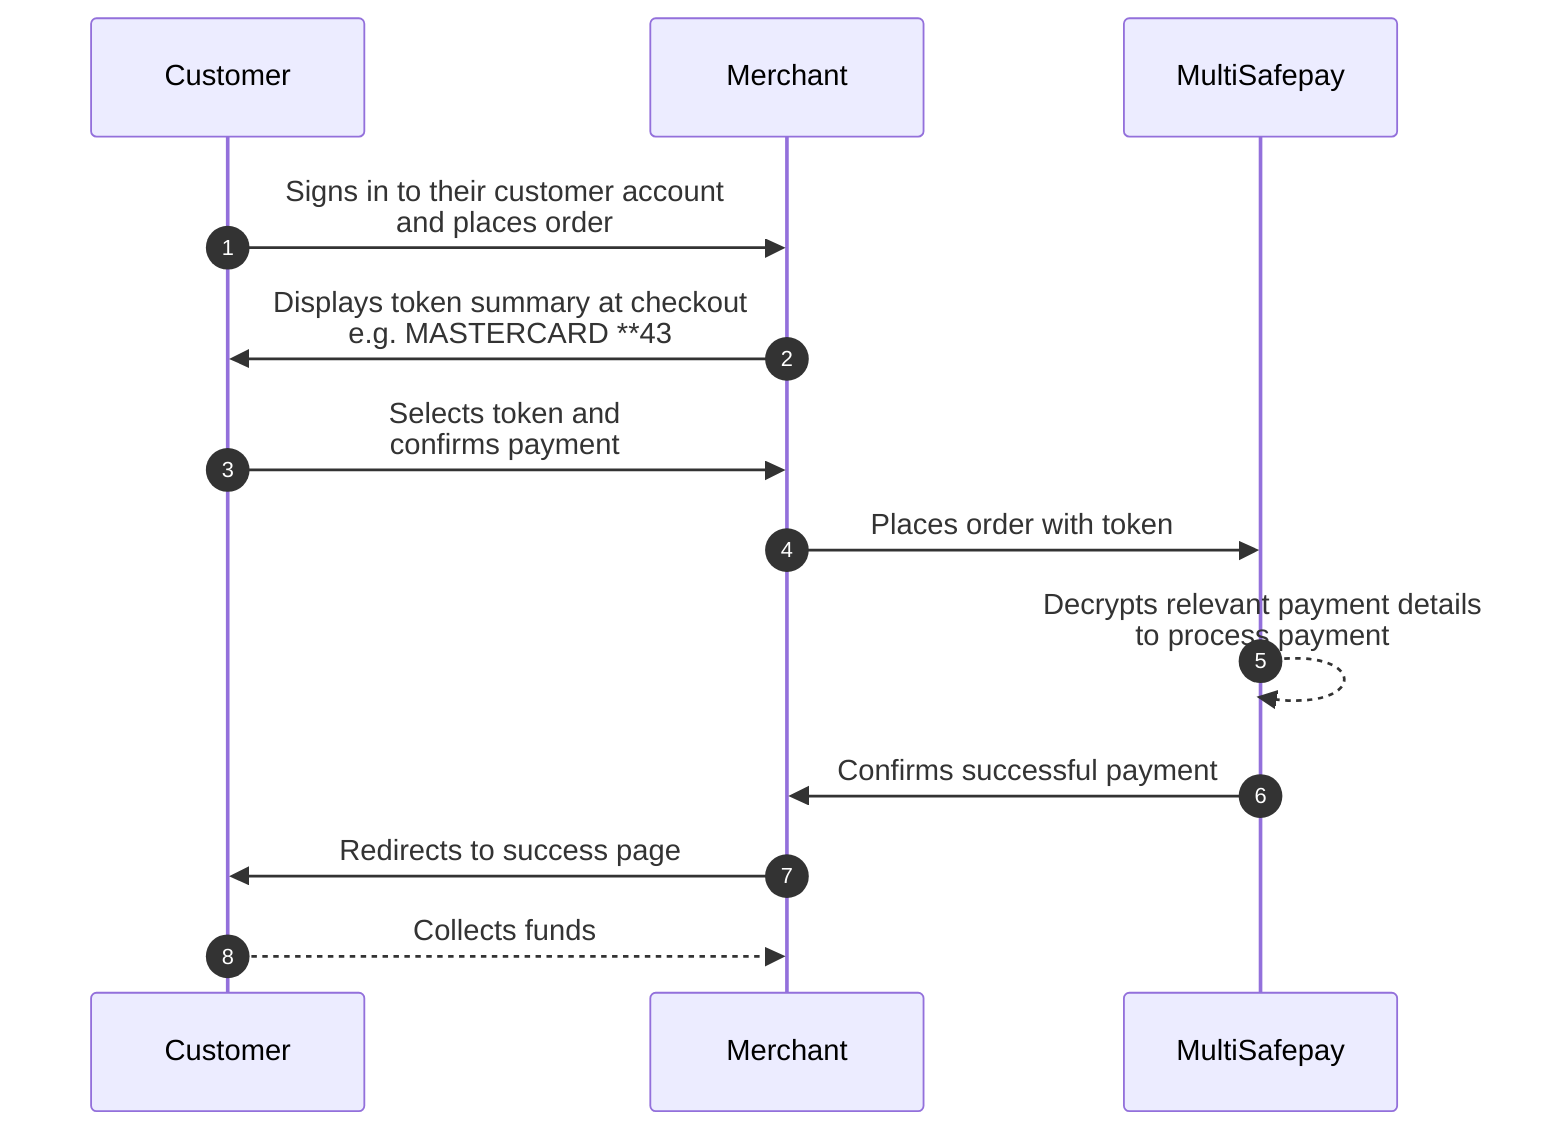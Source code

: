 sequenceDiagram
    autonumber
    participant C as Customer
    participant Me as Merchant
    participant Mu as MultiSafepay

    C->>Me: Signs in to their customer account <br> and places order
    Me->>C: Displays token summary at checkout <br> e.g. MASTERCARD **43
    C->>Me: Selects token and <br> confirms payment
    Me->>Mu: Places order with token
    Mu-->>Mu: Decrypts relevant payment details <br> to process payment
    Mu->>Me: Confirms successful payment
    Me->>C: Redirects to success page
    C-->>Me: Collects funds